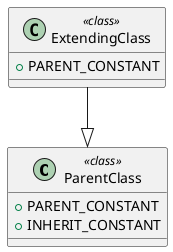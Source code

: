 @startuml
	class ParentClass << class >> {
		+PARENT_CONSTANT
		+INHERIT_CONSTANT
	}
	class ExtendingClass << class >> {
		+PARENT_CONSTANT
	}
ExtendingClass --|> ParentClass
@enduml
